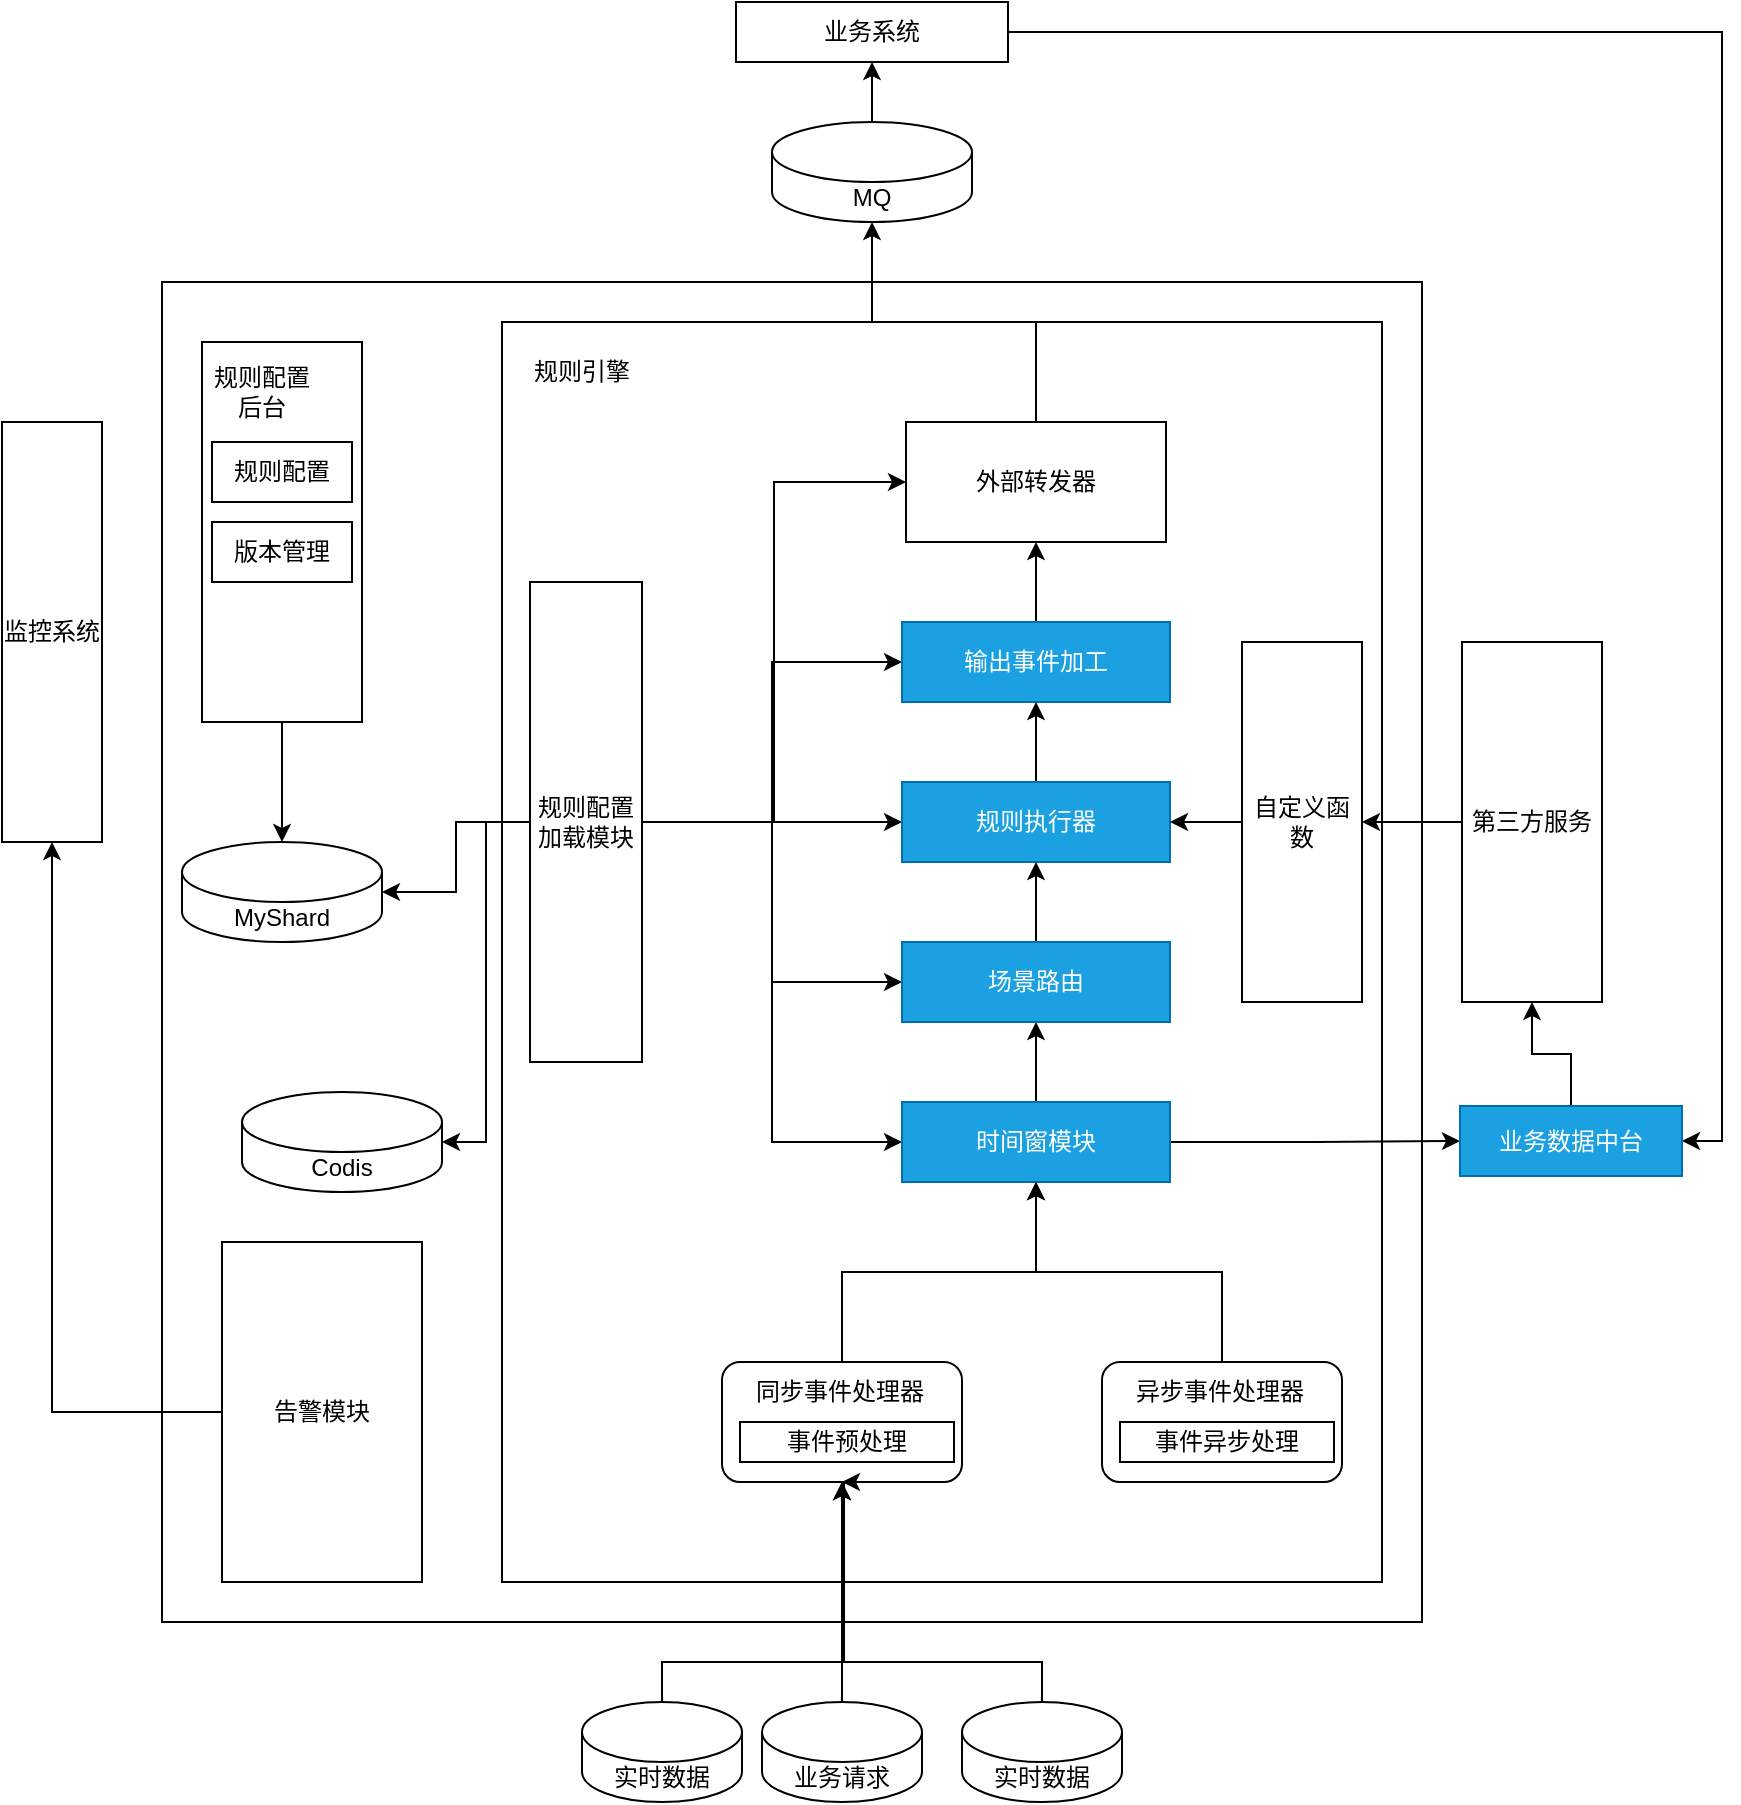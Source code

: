 <mxfile version="21.6.6" type="github">
  <diagram name="第 1 页" id="FGJh3REmYH9sXVtc4aAs">
    <mxGraphModel dx="1621" dy="1053" grid="1" gridSize="10" guides="1" tooltips="1" connect="1" arrows="1" fold="1" page="1" pageScale="1" pageWidth="827" pageHeight="1169" math="0" shadow="0">
      <root>
        <mxCell id="0" />
        <mxCell id="1" parent="0" />
        <mxCell id="9pUtCe0UEfuhv0wGileg-15" style="edgeStyle=orthogonalEdgeStyle;rounded=0;orthogonalLoop=1;jettySize=auto;html=1;entryX=1;entryY=0.5;entryDx=0;entryDy=0;" edge="1" parent="1" source="p7Hyz2d120XtVH2aevO3-9" target="9pUtCe0UEfuhv0wGileg-9">
          <mxGeometry relative="1" as="geometry" />
        </mxCell>
        <mxCell id="p7Hyz2d120XtVH2aevO3-9" value="业务系统" style="rounded=0;whiteSpace=wrap;html=1;" parent="1" vertex="1">
          <mxGeometry x="377" y="30" width="136" height="30" as="geometry" />
        </mxCell>
        <mxCell id="c4idsRlmBquMWVtExkIc-46" value="" style="edgeStyle=orthogonalEdgeStyle;rounded=0;orthogonalLoop=1;jettySize=auto;html=1;" parent="1" source="p7Hyz2d120XtVH2aevO3-10" target="p7Hyz2d120XtVH2aevO3-9" edge="1">
          <mxGeometry relative="1" as="geometry" />
        </mxCell>
        <mxCell id="p7Hyz2d120XtVH2aevO3-10" value="MQ" style="shape=cylinder3;whiteSpace=wrap;html=1;boundedLbl=1;backgroundOutline=1;size=15;" parent="1" vertex="1">
          <mxGeometry x="395" y="90" width="100" height="50" as="geometry" />
        </mxCell>
        <mxCell id="p7Hyz2d120XtVH2aevO3-11" value="" style="rounded=0;whiteSpace=wrap;html=1;" parent="1" vertex="1">
          <mxGeometry x="90" y="170" width="630" height="670" as="geometry" />
        </mxCell>
        <mxCell id="p7Hyz2d120XtVH2aevO3-12" value="监控系统" style="rounded=0;whiteSpace=wrap;html=1;" parent="1" vertex="1">
          <mxGeometry x="10" y="240" width="50" height="210" as="geometry" />
        </mxCell>
        <mxCell id="p7Hyz2d120XtVH2aevO3-18" value="" style="group" parent="1" vertex="1" connectable="0">
          <mxGeometry x="110" y="200" width="80" height="190" as="geometry" />
        </mxCell>
        <mxCell id="p7Hyz2d120XtVH2aevO3-14" value="" style="rounded=0;whiteSpace=wrap;html=1;" parent="p7Hyz2d120XtVH2aevO3-18" vertex="1">
          <mxGeometry width="80" height="190" as="geometry" />
        </mxCell>
        <mxCell id="p7Hyz2d120XtVH2aevO3-15" value="规则配置后台" style="text;strokeColor=none;align=center;fillColor=none;html=1;verticalAlign=middle;whiteSpace=wrap;rounded=0;" parent="p7Hyz2d120XtVH2aevO3-18" vertex="1">
          <mxGeometry y="10" width="60" height="30" as="geometry" />
        </mxCell>
        <mxCell id="p7Hyz2d120XtVH2aevO3-16" value="规则配置" style="rounded=0;whiteSpace=wrap;html=1;" parent="p7Hyz2d120XtVH2aevO3-18" vertex="1">
          <mxGeometry x="5" y="50" width="70" height="30" as="geometry" />
        </mxCell>
        <mxCell id="p7Hyz2d120XtVH2aevO3-17" value="版本管理" style="rounded=0;whiteSpace=wrap;html=1;" parent="p7Hyz2d120XtVH2aevO3-18" vertex="1">
          <mxGeometry x="5" y="90" width="70" height="30" as="geometry" />
        </mxCell>
        <mxCell id="p7Hyz2d120XtVH2aevO3-19" value="MyShard" style="shape=cylinder3;whiteSpace=wrap;html=1;boundedLbl=1;backgroundOutline=1;size=15;" parent="1" vertex="1">
          <mxGeometry x="100" y="450" width="100" height="50" as="geometry" />
        </mxCell>
        <mxCell id="p7Hyz2d120XtVH2aevO3-20" value="" style="edgeStyle=orthogonalEdgeStyle;rounded=0;orthogonalLoop=1;jettySize=auto;html=1;" parent="1" source="p7Hyz2d120XtVH2aevO3-14" target="p7Hyz2d120XtVH2aevO3-19" edge="1">
          <mxGeometry relative="1" as="geometry" />
        </mxCell>
        <mxCell id="p7Hyz2d120XtVH2aevO3-21" value="" style="rounded=0;whiteSpace=wrap;html=1;" parent="1" vertex="1">
          <mxGeometry x="260" y="190" width="440" height="630" as="geometry" />
        </mxCell>
        <mxCell id="p7Hyz2d120XtVH2aevO3-22" value="规则引擎" style="text;strokeColor=none;align=center;fillColor=none;html=1;verticalAlign=middle;whiteSpace=wrap;rounded=0;" parent="1" vertex="1">
          <mxGeometry x="270" y="200" width="60" height="30" as="geometry" />
        </mxCell>
        <mxCell id="c4idsRlmBquMWVtExkIc-9" style="edgeStyle=orthogonalEdgeStyle;rounded=0;orthogonalLoop=1;jettySize=auto;html=1;entryX=0;entryY=0.5;entryDx=0;entryDy=0;" parent="1" source="p7Hyz2d120XtVH2aevO3-23" target="c4idsRlmBquMWVtExkIc-1" edge="1">
          <mxGeometry relative="1" as="geometry" />
        </mxCell>
        <mxCell id="c4idsRlmBquMWVtExkIc-10" style="edgeStyle=orthogonalEdgeStyle;rounded=0;orthogonalLoop=1;jettySize=auto;html=1;entryX=0;entryY=0.5;entryDx=0;entryDy=0;" parent="1" source="p7Hyz2d120XtVH2aevO3-23" target="c4idsRlmBquMWVtExkIc-3" edge="1">
          <mxGeometry relative="1" as="geometry" />
        </mxCell>
        <mxCell id="c4idsRlmBquMWVtExkIc-11" style="edgeStyle=orthogonalEdgeStyle;rounded=0;orthogonalLoop=1;jettySize=auto;html=1;entryX=0;entryY=0.5;entryDx=0;entryDy=0;" parent="1" source="p7Hyz2d120XtVH2aevO3-23" target="c4idsRlmBquMWVtExkIc-6" edge="1">
          <mxGeometry relative="1" as="geometry" />
        </mxCell>
        <mxCell id="c4idsRlmBquMWVtExkIc-12" style="edgeStyle=orthogonalEdgeStyle;rounded=0;orthogonalLoop=1;jettySize=auto;html=1;entryX=0;entryY=0.5;entryDx=0;entryDy=0;" parent="1" source="p7Hyz2d120XtVH2aevO3-23" target="c4idsRlmBquMWVtExkIc-8" edge="1">
          <mxGeometry relative="1" as="geometry" />
        </mxCell>
        <mxCell id="c4idsRlmBquMWVtExkIc-13" style="edgeStyle=orthogonalEdgeStyle;rounded=0;orthogonalLoop=1;jettySize=auto;html=1;entryX=0;entryY=0.5;entryDx=0;entryDy=0;" parent="1" source="p7Hyz2d120XtVH2aevO3-23" target="c4idsRlmBquMWVtExkIc-7" edge="1">
          <mxGeometry relative="1" as="geometry" />
        </mxCell>
        <mxCell id="9pUtCe0UEfuhv0wGileg-1" style="edgeStyle=orthogonalEdgeStyle;rounded=0;orthogonalLoop=1;jettySize=auto;html=1;entryX=1;entryY=0.5;entryDx=0;entryDy=0;entryPerimeter=0;" edge="1" parent="1" source="p7Hyz2d120XtVH2aevO3-23" target="p7Hyz2d120XtVH2aevO3-19">
          <mxGeometry relative="1" as="geometry" />
        </mxCell>
        <mxCell id="9pUtCe0UEfuhv0wGileg-16" style="edgeStyle=orthogonalEdgeStyle;rounded=0;orthogonalLoop=1;jettySize=auto;html=1;entryX=1;entryY=0.5;entryDx=0;entryDy=0;entryPerimeter=0;" edge="1" parent="1" source="p7Hyz2d120XtVH2aevO3-23" target="c4idsRlmBquMWVtExkIc-15">
          <mxGeometry relative="1" as="geometry" />
        </mxCell>
        <mxCell id="p7Hyz2d120XtVH2aevO3-23" value="规则配置加载模块" style="rounded=0;whiteSpace=wrap;html=1;" parent="1" vertex="1">
          <mxGeometry x="274" y="320" width="56" height="240" as="geometry" />
        </mxCell>
        <mxCell id="c4idsRlmBquMWVtExkIc-45" style="edgeStyle=orthogonalEdgeStyle;rounded=0;orthogonalLoop=1;jettySize=auto;html=1;entryX=0.5;entryY=1;entryDx=0;entryDy=0;entryPerimeter=0;" parent="1" source="c4idsRlmBquMWVtExkIc-1" target="p7Hyz2d120XtVH2aevO3-10" edge="1">
          <mxGeometry relative="1" as="geometry" />
        </mxCell>
        <mxCell id="c4idsRlmBquMWVtExkIc-1" value="外部转发器" style="rounded=0;whiteSpace=wrap;html=1;" parent="1" vertex="1">
          <mxGeometry x="462" y="240" width="130" height="60" as="geometry" />
        </mxCell>
        <mxCell id="c4idsRlmBquMWVtExkIc-4" style="edgeStyle=orthogonalEdgeStyle;rounded=0;orthogonalLoop=1;jettySize=auto;html=1;entryX=0.5;entryY=1;entryDx=0;entryDy=0;" parent="1" source="c4idsRlmBquMWVtExkIc-3" target="c4idsRlmBquMWVtExkIc-1" edge="1">
          <mxGeometry relative="1" as="geometry" />
        </mxCell>
        <mxCell id="c4idsRlmBquMWVtExkIc-3" value="输出事件加工" style="rounded=0;whiteSpace=wrap;html=1;fillColor=#1ba1e2;fontColor=#ffffff;strokeColor=#006EAF;" parent="1" vertex="1">
          <mxGeometry x="460" y="340" width="134" height="40" as="geometry" />
        </mxCell>
        <mxCell id="9pUtCe0UEfuhv0wGileg-7" style="edgeStyle=orthogonalEdgeStyle;rounded=0;orthogonalLoop=1;jettySize=auto;html=1;entryX=0.5;entryY=1;entryDx=0;entryDy=0;" edge="1" parent="1" source="c4idsRlmBquMWVtExkIc-6" target="c4idsRlmBquMWVtExkIc-3">
          <mxGeometry relative="1" as="geometry" />
        </mxCell>
        <mxCell id="c4idsRlmBquMWVtExkIc-6" value="规则执行器" style="rounded=0;whiteSpace=wrap;html=1;fillColor=#1ba1e2;fontColor=#ffffff;strokeColor=#006EAF;" parent="1" vertex="1">
          <mxGeometry x="460" y="420" width="134" height="40" as="geometry" />
        </mxCell>
        <mxCell id="9pUtCe0UEfuhv0wGileg-5" style="edgeStyle=orthogonalEdgeStyle;rounded=0;orthogonalLoop=1;jettySize=auto;html=1;entryX=0.5;entryY=1;entryDx=0;entryDy=0;" edge="1" parent="1" source="c4idsRlmBquMWVtExkIc-7" target="c4idsRlmBquMWVtExkIc-8">
          <mxGeometry relative="1" as="geometry" />
        </mxCell>
        <mxCell id="9pUtCe0UEfuhv0wGileg-12" style="edgeStyle=orthogonalEdgeStyle;rounded=0;orthogonalLoop=1;jettySize=auto;html=1;" edge="1" parent="1" source="c4idsRlmBquMWVtExkIc-7" target="9pUtCe0UEfuhv0wGileg-9">
          <mxGeometry relative="1" as="geometry" />
        </mxCell>
        <mxCell id="c4idsRlmBquMWVtExkIc-7" value="时间窗模块" style="rounded=0;whiteSpace=wrap;html=1;fillColor=#1ba1e2;fontColor=#ffffff;strokeColor=#006EAF;" parent="1" vertex="1">
          <mxGeometry x="460" y="580" width="134" height="40" as="geometry" />
        </mxCell>
        <mxCell id="9pUtCe0UEfuhv0wGileg-6" style="edgeStyle=orthogonalEdgeStyle;rounded=0;orthogonalLoop=1;jettySize=auto;html=1;entryX=0.5;entryY=1;entryDx=0;entryDy=0;" edge="1" parent="1" source="c4idsRlmBquMWVtExkIc-8" target="c4idsRlmBquMWVtExkIc-6">
          <mxGeometry relative="1" as="geometry" />
        </mxCell>
        <mxCell id="c4idsRlmBquMWVtExkIc-8" value="场景路由" style="rounded=0;whiteSpace=wrap;html=1;fillColor=#1ba1e2;fontColor=#ffffff;strokeColor=#006EAF;" parent="1" vertex="1">
          <mxGeometry x="460" y="500" width="134" height="40" as="geometry" />
        </mxCell>
        <mxCell id="c4idsRlmBquMWVtExkIc-15" value="Codis" style="shape=cylinder3;whiteSpace=wrap;html=1;boundedLbl=1;backgroundOutline=1;size=15;" parent="1" vertex="1">
          <mxGeometry x="130" y="575" width="100" height="50" as="geometry" />
        </mxCell>
        <mxCell id="c4idsRlmBquMWVtExkIc-27" value="" style="group" parent="1" vertex="1" connectable="0">
          <mxGeometry x="370" y="710" width="120" height="60" as="geometry" />
        </mxCell>
        <mxCell id="c4idsRlmBquMWVtExkIc-14" value="" style="rounded=1;whiteSpace=wrap;html=1;" parent="c4idsRlmBquMWVtExkIc-27" vertex="1">
          <mxGeometry width="120" height="60" as="geometry" />
        </mxCell>
        <mxCell id="c4idsRlmBquMWVtExkIc-18" value="同步事件处理器" style="text;strokeColor=none;align=center;fillColor=none;html=1;verticalAlign=middle;whiteSpace=wrap;rounded=0;" parent="c4idsRlmBquMWVtExkIc-27" vertex="1">
          <mxGeometry x="9" y="5" width="100" height="20" as="geometry" />
        </mxCell>
        <mxCell id="c4idsRlmBquMWVtExkIc-19" value="事件预处理" style="rounded=0;whiteSpace=wrap;html=1;" parent="c4idsRlmBquMWVtExkIc-27" vertex="1">
          <mxGeometry x="9" y="30" width="107" height="20" as="geometry" />
        </mxCell>
        <mxCell id="c4idsRlmBquMWVtExkIc-28" value="" style="group" parent="1" vertex="1" connectable="0">
          <mxGeometry x="560" y="710" width="120" height="60" as="geometry" />
        </mxCell>
        <mxCell id="c4idsRlmBquMWVtExkIc-20" value="" style="rounded=1;whiteSpace=wrap;html=1;" parent="c4idsRlmBquMWVtExkIc-28" vertex="1">
          <mxGeometry width="120" height="60" as="geometry" />
        </mxCell>
        <mxCell id="c4idsRlmBquMWVtExkIc-21" value="异步事件处理器" style="text;strokeColor=none;align=center;fillColor=none;html=1;verticalAlign=middle;whiteSpace=wrap;rounded=0;" parent="c4idsRlmBquMWVtExkIc-28" vertex="1">
          <mxGeometry x="9" y="5" width="100" height="20" as="geometry" />
        </mxCell>
        <mxCell id="c4idsRlmBquMWVtExkIc-22" value="事件异步处理" style="rounded=0;whiteSpace=wrap;html=1;" parent="c4idsRlmBquMWVtExkIc-28" vertex="1">
          <mxGeometry x="9" y="30" width="107" height="20" as="geometry" />
        </mxCell>
        <mxCell id="c4idsRlmBquMWVtExkIc-29" style="edgeStyle=orthogonalEdgeStyle;rounded=0;orthogonalLoop=1;jettySize=auto;html=1;entryX=0.5;entryY=1;entryDx=0;entryDy=0;" parent="1" source="c4idsRlmBquMWVtExkIc-14" target="c4idsRlmBquMWVtExkIc-7" edge="1">
          <mxGeometry relative="1" as="geometry" />
        </mxCell>
        <mxCell id="c4idsRlmBquMWVtExkIc-30" style="edgeStyle=orthogonalEdgeStyle;rounded=0;orthogonalLoop=1;jettySize=auto;html=1;entryX=0.5;entryY=1;entryDx=0;entryDy=0;" parent="1" source="c4idsRlmBquMWVtExkIc-20" target="c4idsRlmBquMWVtExkIc-7" edge="1">
          <mxGeometry relative="1" as="geometry" />
        </mxCell>
        <mxCell id="c4idsRlmBquMWVtExkIc-32" style="edgeStyle=orthogonalEdgeStyle;rounded=0;orthogonalLoop=1;jettySize=auto;html=1;entryX=0.5;entryY=1;entryDx=0;entryDy=0;" parent="1" source="c4idsRlmBquMWVtExkIc-31" target="p7Hyz2d120XtVH2aevO3-12" edge="1">
          <mxGeometry relative="1" as="geometry">
            <mxPoint x="30" y="480" as="targetPoint" />
          </mxGeometry>
        </mxCell>
        <mxCell id="c4idsRlmBquMWVtExkIc-31" value="告警模块" style="rounded=0;whiteSpace=wrap;html=1;" parent="1" vertex="1">
          <mxGeometry x="120" y="650" width="100" height="170" as="geometry" />
        </mxCell>
        <mxCell id="c4idsRlmBquMWVtExkIc-38" style="edgeStyle=orthogonalEdgeStyle;rounded=0;orthogonalLoop=1;jettySize=auto;html=1;entryX=0.5;entryY=1;entryDx=0;entryDy=0;" parent="1" source="c4idsRlmBquMWVtExkIc-35" target="c4idsRlmBquMWVtExkIc-14" edge="1">
          <mxGeometry relative="1" as="geometry">
            <Array as="points">
              <mxPoint x="340" y="860" />
              <mxPoint x="430" y="860" />
            </Array>
          </mxGeometry>
        </mxCell>
        <mxCell id="c4idsRlmBquMWVtExkIc-35" value="实时数据" style="shape=cylinder3;whiteSpace=wrap;html=1;boundedLbl=1;backgroundOutline=1;size=15;" parent="1" vertex="1">
          <mxGeometry x="300" y="880" width="80" height="50" as="geometry" />
        </mxCell>
        <mxCell id="c4idsRlmBquMWVtExkIc-40" style="edgeStyle=orthogonalEdgeStyle;rounded=0;orthogonalLoop=1;jettySize=auto;html=1;" parent="1" source="c4idsRlmBquMWVtExkIc-36" edge="1">
          <mxGeometry relative="1" as="geometry">
            <mxPoint x="430" y="770" as="targetPoint" />
            <Array as="points">
              <mxPoint x="530" y="860" />
              <mxPoint x="431" y="860" />
            </Array>
          </mxGeometry>
        </mxCell>
        <mxCell id="c4idsRlmBquMWVtExkIc-36" value="实时数据" style="shape=cylinder3;whiteSpace=wrap;html=1;boundedLbl=1;backgroundOutline=1;size=15;" parent="1" vertex="1">
          <mxGeometry x="490" y="880" width="80" height="50" as="geometry" />
        </mxCell>
        <mxCell id="c4idsRlmBquMWVtExkIc-39" style="edgeStyle=orthogonalEdgeStyle;rounded=0;orthogonalLoop=1;jettySize=auto;html=1;entryX=0.5;entryY=1;entryDx=0;entryDy=0;" parent="1" source="c4idsRlmBquMWVtExkIc-37" target="c4idsRlmBquMWVtExkIc-14" edge="1">
          <mxGeometry relative="1" as="geometry" />
        </mxCell>
        <mxCell id="c4idsRlmBquMWVtExkIc-37" value="业务请求" style="shape=cylinder3;whiteSpace=wrap;html=1;boundedLbl=1;backgroundOutline=1;size=15;" parent="1" vertex="1">
          <mxGeometry x="390" y="880" width="80" height="50" as="geometry" />
        </mxCell>
        <mxCell id="c4idsRlmBquMWVtExkIc-44" style="edgeStyle=orthogonalEdgeStyle;rounded=0;orthogonalLoop=1;jettySize=auto;html=1;entryX=1;entryY=0.5;entryDx=0;entryDy=0;" parent="1" source="c4idsRlmBquMWVtExkIc-41" target="c4idsRlmBquMWVtExkIc-6" edge="1">
          <mxGeometry relative="1" as="geometry" />
        </mxCell>
        <mxCell id="c4idsRlmBquMWVtExkIc-41" value="自定义函数" style="rounded=0;whiteSpace=wrap;html=1;" parent="1" vertex="1">
          <mxGeometry x="630" y="350" width="60" height="180" as="geometry" />
        </mxCell>
        <mxCell id="c4idsRlmBquMWVtExkIc-43" style="edgeStyle=orthogonalEdgeStyle;rounded=0;orthogonalLoop=1;jettySize=auto;html=1;entryX=1;entryY=0.5;entryDx=0;entryDy=0;" parent="1" source="c4idsRlmBquMWVtExkIc-42" target="c4idsRlmBquMWVtExkIc-41" edge="1">
          <mxGeometry relative="1" as="geometry" />
        </mxCell>
        <mxCell id="c4idsRlmBquMWVtExkIc-42" value="第三方服务" style="rounded=0;whiteSpace=wrap;html=1;" parent="1" vertex="1">
          <mxGeometry x="740" y="350" width="70" height="180" as="geometry" />
        </mxCell>
        <mxCell id="9pUtCe0UEfuhv0wGileg-14" style="edgeStyle=orthogonalEdgeStyle;rounded=0;orthogonalLoop=1;jettySize=auto;html=1;" edge="1" parent="1" source="9pUtCe0UEfuhv0wGileg-9" target="c4idsRlmBquMWVtExkIc-42">
          <mxGeometry relative="1" as="geometry" />
        </mxCell>
        <mxCell id="9pUtCe0UEfuhv0wGileg-9" value="业务数据中台" style="rounded=0;whiteSpace=wrap;html=1;fillColor=#1ba1e2;fontColor=#ffffff;strokeColor=#006EAF;" vertex="1" parent="1">
          <mxGeometry x="739" y="582" width="111" height="35" as="geometry" />
        </mxCell>
      </root>
    </mxGraphModel>
  </diagram>
</mxfile>
